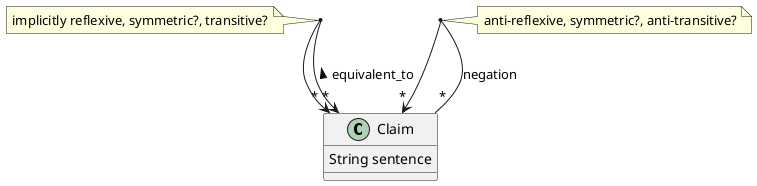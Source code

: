 @startuml

class Claim {
  String sentence
  ' String negation_sentence  (must be != sentence)
}

Claim "*" <-> "*" Claim : > equivalent_to
note  "implicitly reflexive, symmetric?, transitive?" as N2
(Claim, Claim) .. N2

'(Claim, Claim) . ClaimEquivalence
'ClaimEquivalenceClass o-> "*" Claim

'ClaimEquivalence "*" -> "*" ClaimEquivalence : > negation

Claim "*" -> "*" Claim : > negation
note  "anti-reflexive, symmetric?, anti-transitive?" as N1
(Claim, Claim) .. N1

@enduml
